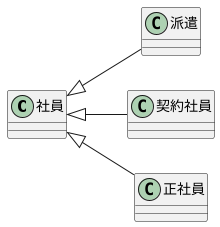 @startuml 課題3-1
left to right direction
class 社員{}
class 派遣{}
class 契約社員{}
class 正社員{}

社員 <|-- 正社員
社員 <|-- 派遣
社員 <|-- 契約社員

@enduml